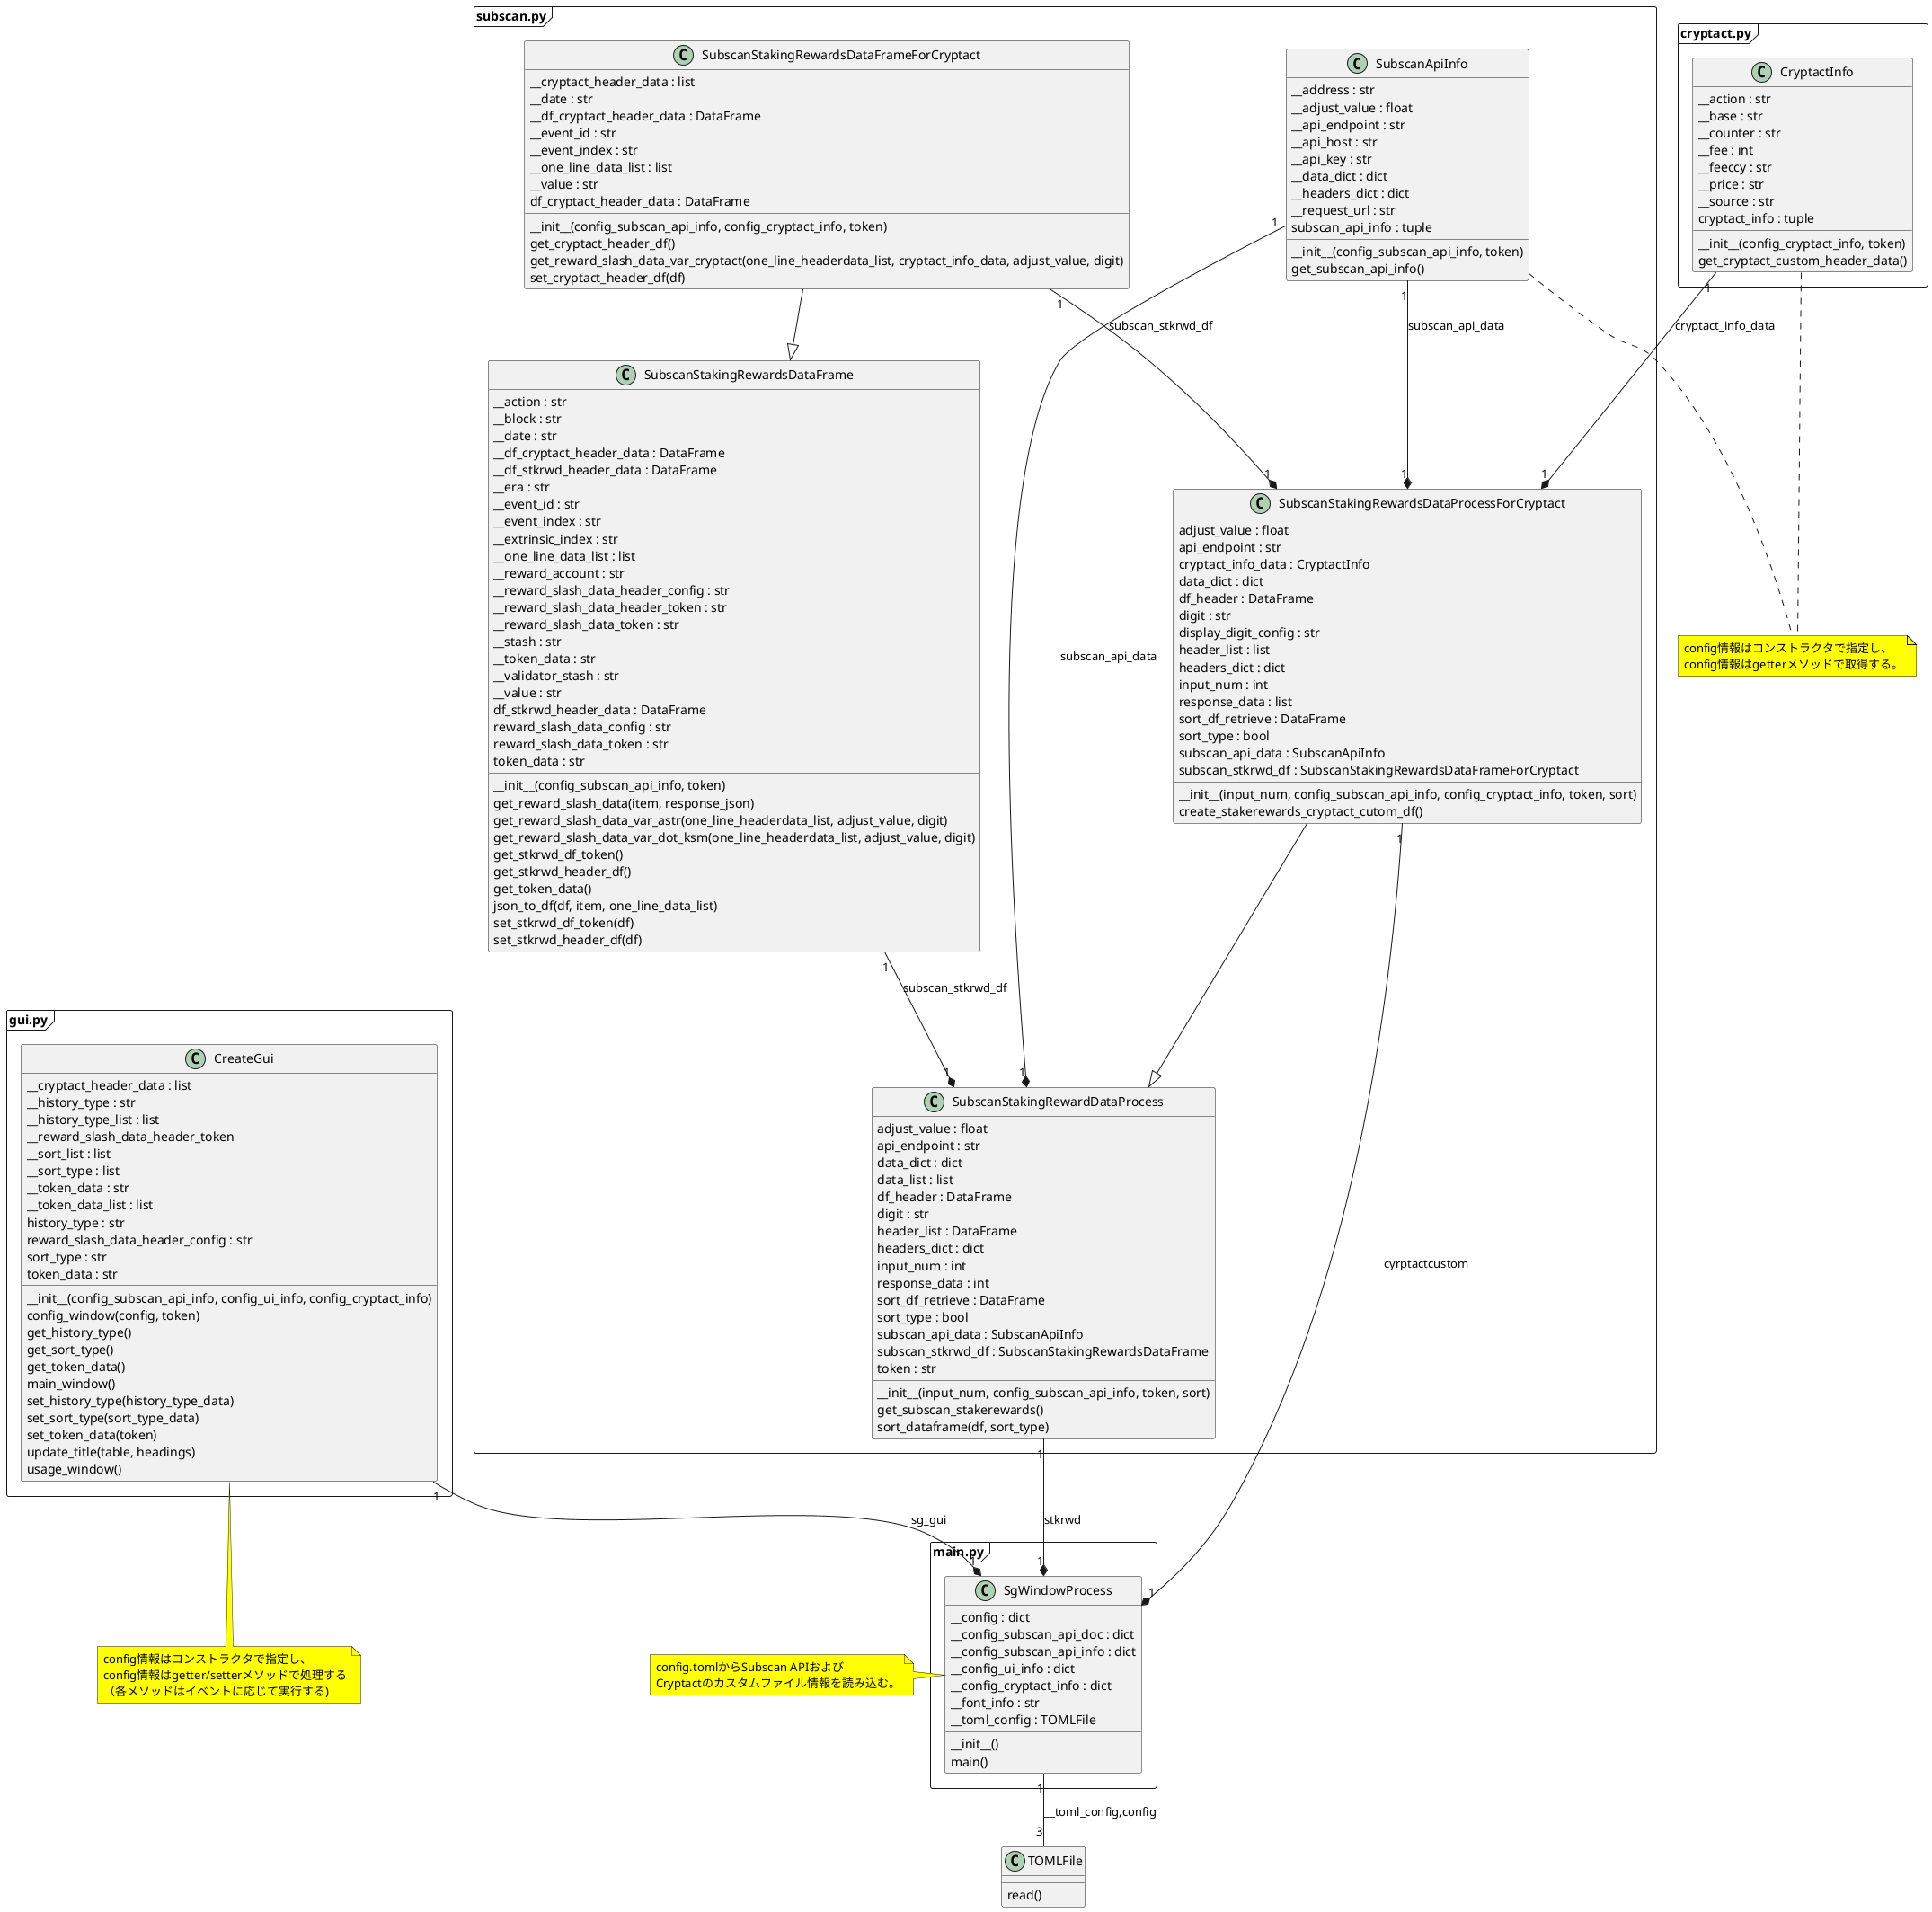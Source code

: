 @startuml classes_dlSubscanStakingRewardsHistory
'!theme none
set namespaceSeparator none

package main.py <<Frame>>{
  class "SgWindowProcess" as src.main.SgWindowProcess {
    __config : dict
    __config_subscan_api_doc : dict
    __config_subscan_api_info : dict
    __config_ui_info : dict
    __config_cryptact_info : dict
    __font_info : str
    __toml_config : TOMLFile
    __init__()
    main()
  }
}
note left #Yellow: config.tomlからSubscan APIおよび\nCryptactのカスタムファイル情報を読み込む。

class "TOMLFile" as tomlfile.TOMLFile {
  read()
}

package gui.py <<Frame>>{
  class "CreateGui" as src.gui.CreateGui {
    __cryptact_header_data : list
    __history_type : str
    __history_type_list : list
    __reward_slash_data_header_token
    __sort_list : list
    __sort_type : list
    __token_data : str
    __token_data_list : list
    history_type : str
    reward_slash_data_header_config : str
    sort_type : str
    token_data : str
    __init__(config_subscan_api_info, config_ui_info, config_cryptact_info)
    config_window(config, token)
    get_history_type()
    get_sort_type()
    get_token_data()
    main_window()
    set_history_type(history_type_data)
    set_sort_type(sort_type_data)
    set_token_data(token)
    update_title(table, headings)
    usage_window()
  }
}
note bottom #Yellow: config情報はコンストラクタで指定し、\nconfig情報はgetter/setterメソッドで処理する\n（各メソッドはイベントに応じて実行する)\

package cryptact.py <<Frame>>{
  class "CryptactInfo" as src.cryptact.CryptactInfo {
    __action : str
    __base : str
    __counter : str
    __fee : int
    __feeccy : str
    __price : str
    __source : str
    cryptact_info : tuple
    __init__(config_cryptact_info, token)
    get_cryptact_custom_header_data()
  }
}

package subscan.py <<Frame>>{
  class "SubscanApiInfo" as src.subscan.SubscanApiInfo {
    __address : str
    __adjust_value : float
    __api_endpoint : str
    __api_host : str
    __api_key : str
    __data_dict : dict
    __headers_dict : dict
    __request_url : str
    subscan_api_info : tuple
    __init__(config_subscan_api_info, token)
    get_subscan_api_info()
  }

  class "SubscanStakingRewardDataProcess" as src.subscan.SubscanStakingRewardDataProcess {
    adjust_value : float
    api_endpoint : str
    data_dict : dict
    data_list : list
    df_header : DataFrame
    digit : str
    header_list : DataFrame
    headers_dict : dict
    input_num : int
    response_data : int
    sort_df_retrieve : DataFrame
    sort_type : bool
    subscan_api_data : SubscanApiInfo
    subscan_stkrwd_df : SubscanStakingRewardsDataFrame
    token : str
    __init__(input_num, config_subscan_api_info, token, sort)
    get_subscan_stakerewards()
    sort_dataframe(df, sort_type)
  }
  class "SubscanStakingRewardsDataFrame" as src.subscan.SubscanStakingRewardsDataFrame {
    __action : str
    __block : str
    __date : str
    __df_cryptact_header_data : DataFrame
    __df_stkrwd_header_data : DataFrame
    __era : str
    __event_id : str
    __event_index : str
    __extrinsic_index : str
    __one_line_data_list : list
    __reward_account : str
    __reward_slash_data_header_config : str
    __reward_slash_data_header_token : str
    __reward_slash_data_token : str
    __stash : str
    __token_data : str
    __validator_stash : str
    __value : str
    df_stkrwd_header_data : DataFrame
    reward_slash_data_config : str
    reward_slash_data_token : str
    token_data : str
    __init__(config_subscan_api_info, token)
    get_reward_slash_data(item, response_json)
    get_reward_slash_data_var_astr(one_line_headerdata_list, adjust_value, digit)
    get_reward_slash_data_var_dot_ksm(one_line_headerdata_list, adjust_value, digit)
    get_stkrwd_df_token()
    get_stkrwd_header_df()
    get_token_data()
    json_to_df(df, item, one_line_data_list)
    set_stkrwd_df_token(df)
    set_stkrwd_header_df(df)
  }
  class "SubscanStakingRewardsDataFrameForCryptact" as src.subscan.SubscanStakingRewardsDataFrameForCryptact {
    __cryptact_header_data : list
    __date : str
    __df_cryptact_header_data : DataFrame
    __event_id : str
    __event_index : str
    __one_line_data_list : list
    __value : str
    df_cryptact_header_data : DataFrame
    __init__(config_subscan_api_info, config_cryptact_info, token)
    get_cryptact_header_df()
    get_reward_slash_data_var_cryptact(one_line_headerdata_list, cryptact_info_data, adjust_value, digit)
    set_cryptact_header_df(df)
  }
  class "SubscanStakingRewardsDataProcessForCryptact" as src.subscan.SubscanStakingRewardsDataProcessForCryptact {
    adjust_value : float
    api_endpoint : str
    cryptact_info_data : CryptactInfo
    data_dict : dict
    df_header : DataFrame
    digit : str
    display_digit_config : str
    header_list : list
    headers_dict : dict
    input_num : int
    response_data : list
    sort_df_retrieve : DataFrame
    sort_type : bool
    subscan_api_data : SubscanApiInfo
    subscan_stkrwd_df : SubscanStakingRewardsDataFrameForCryptact
    __init__(input_num, config_subscan_api_info, config_cryptact_info, token, sort)
    create_stakerewards_cryptact_cutom_df()
  }
}

note "config情報はコンストラクタで指定し、\nconfig情報はgetterメソッドで取得する。" as N2 #Yellow
src.subscan.SubscanApiInfo .. N2
src.cryptact.CryptactInfo .. N2

src.main.SgWindowProcess "1" -- "3" tomlfile.TOMLFile : __toml_config,config
src.gui.CreateGui "1" --* "1" src.main.SgWindowProcess : sg_gui
src.subscan.SubscanStakingRewardDataProcess "1" --* "1" src.main.SgWindowProcess : stkrwd
src.subscan.SubscanStakingRewardsDataProcessForCryptact "1" --* "1" src.main.SgWindowProcess : cyrptactcustom
src.subscan.SubscanStakingRewardsDataFrameForCryptact --|> src.subscan.SubscanStakingRewardsDataFrame
src.subscan.SubscanStakingRewardsDataProcessForCryptact --|> src.subscan.SubscanStakingRewardDataProcess
src.subscan.SubscanApiInfo "1" --* "1" src.subscan.SubscanStakingRewardDataProcess : subscan_api_data
src.subscan.SubscanApiInfo "1" --* "1" src.subscan.SubscanStakingRewardsDataProcessForCryptact : subscan_api_data
src.subscan.SubscanStakingRewardsDataFrame "1" --* "1" src.subscan.SubscanStakingRewardDataProcess : subscan_stkrwd_df
src.subscan.SubscanStakingRewardsDataFrameForCryptact "1" --* "1" src.subscan.SubscanStakingRewardsDataProcessForCryptact : subscan_stkrwd_df
src.cryptact.CryptactInfo "1" --* "1" src.subscan.SubscanStakingRewardsDataProcessForCryptact : cryptact_info_data
@enduml
